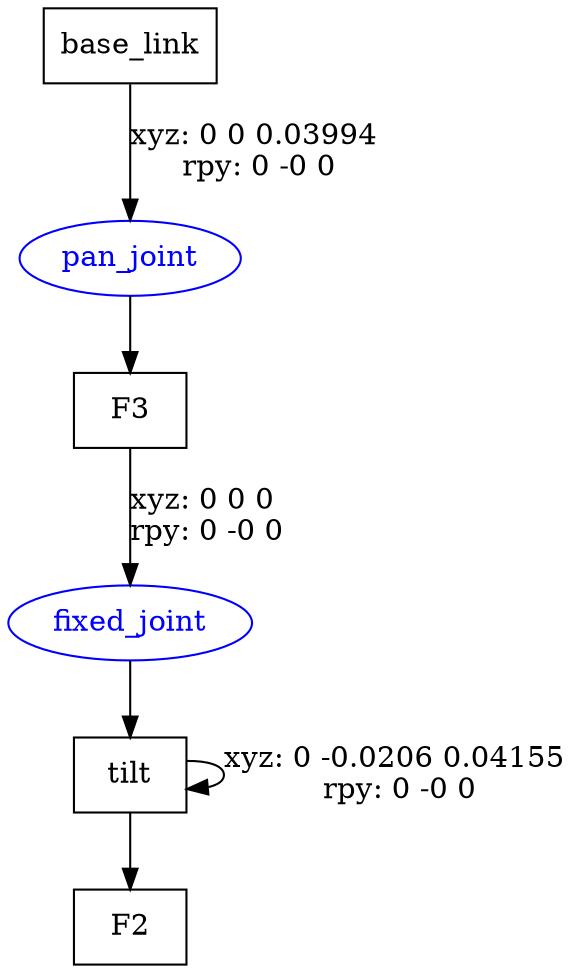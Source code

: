 digraph G {
node [shape=box];
"base_link" [label="base_link"];
"F3" [label="F3"];
"tilt" [label="tilt"];
"F2" [label="F2"];
node [shape=ellipse, color=blue, fontcolor=blue];
"base_link" -> "pan_joint" [label="xyz: 0 0 0.03994 \nrpy: 0 -0 0"]
"pan_joint" -> "F3"
"F3" -> "fixed_joint" [label="xyz: 0 0 0 \nrpy: 0 -0 0"]
"fixed_joint" -> "tilt"
"tilt" -> "tilt" [label="xyz: 0 -0.0206 0.04155 \nrpy: 0 -0 0"]
"tilt" -> "F2"
}
